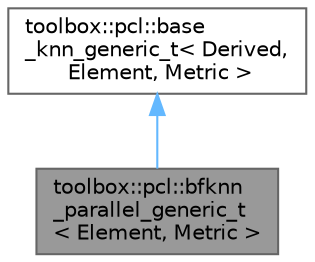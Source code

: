 digraph "toolbox::pcl::bfknn_parallel_generic_t&lt; Element, Metric &gt;"
{
 // LATEX_PDF_SIZE
  bgcolor="transparent";
  edge [fontname=Helvetica,fontsize=10,labelfontname=Helvetica,labelfontsize=10];
  node [fontname=Helvetica,fontsize=10,shape=box,height=0.2,width=0.4];
  Node1 [id="Node000001",label="toolbox::pcl::bfknn\l_parallel_generic_t\l\< Element, Metric \>",height=0.2,width=0.4,color="gray40", fillcolor="grey60", style="filled", fontcolor="black",tooltip=" "];
  Node2 -> Node1 [id="edge1_Node000001_Node000002",dir="back",color="steelblue1",style="solid",tooltip=" "];
  Node2 [id="Node000002",label="toolbox::pcl::base\l_knn_generic_t\< Derived,\l Element, Metric \>",height=0.2,width=0.4,color="gray40", fillcolor="white", style="filled",URL="$classtoolbox_1_1pcl_1_1base__knn__generic__t.html",tooltip="KNN算法的基类（CRTP模式） / Base class for KNN algorithms (CRTP pattern)"];
}
